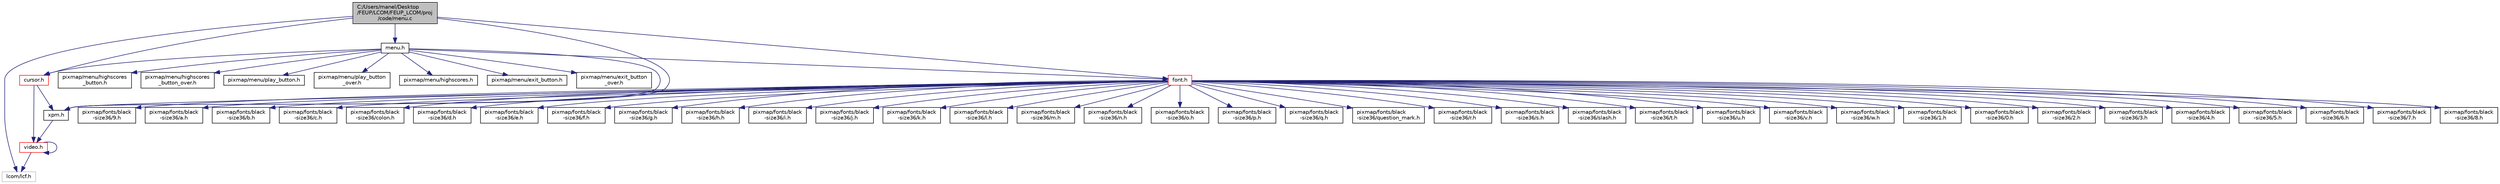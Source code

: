 digraph "C:/Users/manel/Desktop/FEUP/LCOM/FEUP_LCOM/proj/code/menu.c"
{
 // INTERACTIVE_SVG=YES
 // LATEX_PDF_SIZE
  bgcolor="transparent";
  edge [fontname="Helvetica",fontsize="10",labelfontname="Helvetica",labelfontsize="10"];
  node [fontname="Helvetica",fontsize="10",shape=record];
  Node0 [label="C:/Users/manel/Desktop\l/FEUP/LCOM/FEUP_LCOM/proj\l/code/menu.c",height=0.2,width=0.4,color="black", fillcolor="grey75", style="filled", fontcolor="black",tooltip=" "];
  Node0 -> Node1 [color="midnightblue",fontsize="10",style="solid",fontname="Helvetica"];
  Node1 [label="lcom/lcf.h",height=0.2,width=0.4,color="grey75",tooltip=" "];
  Node0 -> Node2 [color="midnightblue",fontsize="10",style="solid",fontname="Helvetica"];
  Node2 [label="menu.h",height=0.2,width=0.4,color="black",URL="$menu_8h.html",tooltip=" "];
  Node2 -> Node3 [color="midnightblue",fontsize="10",style="solid",fontname="Helvetica"];
  Node3 [label="xpm.h",height=0.2,width=0.4,color="black",URL="$xpm_8h.html",tooltip=" "];
  Node3 -> Node4 [color="midnightblue",fontsize="10",style="solid",fontname="Helvetica"];
  Node4 [label="video.h",height=0.2,width=0.4,color="red",URL="$video_8h.html",tooltip=" "];
  Node4 -> Node1 [color="midnightblue",fontsize="10",style="solid",fontname="Helvetica"];
  Node4 -> Node4 [color="midnightblue",fontsize="10",style="solid",fontname="Helvetica"];
  Node2 -> Node9 [color="midnightblue",fontsize="10",style="solid",fontname="Helvetica"];
  Node9 [label="font.h",height=0.2,width=0.4,color="red",URL="$font_8h.html",tooltip=" "];
  Node9 -> Node3 [color="midnightblue",fontsize="10",style="solid",fontname="Helvetica"];
  Node9 -> Node10 [color="midnightblue",fontsize="10",style="solid",fontname="Helvetica"];
  Node10 [label="pixmap/fonts/black\l-size36/1.h",height=0.2,width=0.4,color="black",URL="$black-size36_21_8h.html",tooltip=" "];
  Node9 -> Node11 [color="midnightblue",fontsize="10",style="solid",fontname="Helvetica"];
  Node11 [label="pixmap/fonts/black\l-size36/0.h",height=0.2,width=0.4,color="black",URL="$black-size36_20_8h.html",tooltip=" "];
  Node9 -> Node12 [color="midnightblue",fontsize="10",style="solid",fontname="Helvetica"];
  Node12 [label="pixmap/fonts/black\l-size36/2.h",height=0.2,width=0.4,color="black",URL="$black-size36_22_8h.html",tooltip=" "];
  Node9 -> Node13 [color="midnightblue",fontsize="10",style="solid",fontname="Helvetica"];
  Node13 [label="pixmap/fonts/black\l-size36/3.h",height=0.2,width=0.4,color="black",URL="$black-size36_23_8h.html",tooltip=" "];
  Node9 -> Node14 [color="midnightblue",fontsize="10",style="solid",fontname="Helvetica"];
  Node14 [label="pixmap/fonts/black\l-size36/4.h",height=0.2,width=0.4,color="black",URL="$black-size36_24_8h.html",tooltip=" "];
  Node9 -> Node15 [color="midnightblue",fontsize="10",style="solid",fontname="Helvetica"];
  Node15 [label="pixmap/fonts/black\l-size36/5.h",height=0.2,width=0.4,color="black",URL="$black-size36_25_8h.html",tooltip=" "];
  Node9 -> Node16 [color="midnightblue",fontsize="10",style="solid",fontname="Helvetica"];
  Node16 [label="pixmap/fonts/black\l-size36/6.h",height=0.2,width=0.4,color="black",URL="$black-size36_26_8h.html",tooltip=" "];
  Node9 -> Node17 [color="midnightblue",fontsize="10",style="solid",fontname="Helvetica"];
  Node17 [label="pixmap/fonts/black\l-size36/7.h",height=0.2,width=0.4,color="black",URL="$black-size36_27_8h.html",tooltip=" "];
  Node9 -> Node18 [color="midnightblue",fontsize="10",style="solid",fontname="Helvetica"];
  Node18 [label="pixmap/fonts/black\l-size36/8.h",height=0.2,width=0.4,color="black",URL="$black-size36_28_8h.html",tooltip=" "];
  Node9 -> Node19 [color="midnightblue",fontsize="10",style="solid",fontname="Helvetica"];
  Node19 [label="pixmap/fonts/black\l-size36/9.h",height=0.2,width=0.4,color="black",URL="$black-size36_29_8h.html",tooltip=" "];
  Node9 -> Node20 [color="midnightblue",fontsize="10",style="solid",fontname="Helvetica"];
  Node20 [label="pixmap/fonts/black\l-size36/a.h",height=0.2,width=0.4,color="black",URL="$black-size36_2a_8h.html",tooltip=" "];
  Node9 -> Node21 [color="midnightblue",fontsize="10",style="solid",fontname="Helvetica"];
  Node21 [label="pixmap/fonts/black\l-size36/b.h",height=0.2,width=0.4,color="black",URL="$fonts_2black-size36_2b_8h.html",tooltip=" "];
  Node9 -> Node22 [color="midnightblue",fontsize="10",style="solid",fontname="Helvetica"];
  Node22 [label="pixmap/fonts/black\l-size36/c.h",height=0.2,width=0.4,color="black",URL="$black-size36_2c_8h.html",tooltip=" "];
  Node9 -> Node23 [color="midnightblue",fontsize="10",style="solid",fontname="Helvetica"];
  Node23 [label="pixmap/fonts/black\l-size36/colon.h",height=0.2,width=0.4,color="black",URL="$black-size36_2colon_8h.html",tooltip=" "];
  Node9 -> Node24 [color="midnightblue",fontsize="10",style="solid",fontname="Helvetica"];
  Node24 [label="pixmap/fonts/black\l-size36/d.h",height=0.2,width=0.4,color="black",URL="$black-size36_2d_8h.html",tooltip=" "];
  Node9 -> Node25 [color="midnightblue",fontsize="10",style="solid",fontname="Helvetica"];
  Node25 [label="pixmap/fonts/black\l-size36/e.h",height=0.2,width=0.4,color="black",URL="$black-size36_2e_8h.html",tooltip=" "];
  Node9 -> Node26 [color="midnightblue",fontsize="10",style="solid",fontname="Helvetica"];
  Node26 [label="pixmap/fonts/black\l-size36/f.h",height=0.2,width=0.4,color="black",URL="$black-size36_2f_8h.html",tooltip=" "];
  Node9 -> Node27 [color="midnightblue",fontsize="10",style="solid",fontname="Helvetica"];
  Node27 [label="pixmap/fonts/black\l-size36/g.h",height=0.2,width=0.4,color="black",URL="$black-size36_2g_8h.html",tooltip=" "];
  Node9 -> Node28 [color="midnightblue",fontsize="10",style="solid",fontname="Helvetica"];
  Node28 [label="pixmap/fonts/black\l-size36/h.h",height=0.2,width=0.4,color="black",URL="$black-size36_2h_8h.html",tooltip=" "];
  Node9 -> Node29 [color="midnightblue",fontsize="10",style="solid",fontname="Helvetica"];
  Node29 [label="pixmap/fonts/black\l-size36/i.h",height=0.2,width=0.4,color="black",URL="$black-size36_2i_8h.html",tooltip=" "];
  Node9 -> Node30 [color="midnightblue",fontsize="10",style="solid",fontname="Helvetica"];
  Node30 [label="pixmap/fonts/black\l-size36/j.h",height=0.2,width=0.4,color="black",URL="$black-size36_2j_8h.html",tooltip=" "];
  Node9 -> Node31 [color="midnightblue",fontsize="10",style="solid",fontname="Helvetica"];
  Node31 [label="pixmap/fonts/black\l-size36/k.h",height=0.2,width=0.4,color="black",URL="$black-size36_2k_8h.html",tooltip=" "];
  Node9 -> Node32 [color="midnightblue",fontsize="10",style="solid",fontname="Helvetica"];
  Node32 [label="pixmap/fonts/black\l-size36/l.h",height=0.2,width=0.4,color="black",URL="$black-size36_2l_8h.html",tooltip=" "];
  Node9 -> Node33 [color="midnightblue",fontsize="10",style="solid",fontname="Helvetica"];
  Node33 [label="pixmap/fonts/black\l-size36/m.h",height=0.2,width=0.4,color="black",URL="$black-size36_2m_8h.html",tooltip=" "];
  Node9 -> Node34 [color="midnightblue",fontsize="10",style="solid",fontname="Helvetica"];
  Node34 [label="pixmap/fonts/black\l-size36/n.h",height=0.2,width=0.4,color="black",URL="$black-size36_2n_8h.html",tooltip=" "];
  Node9 -> Node35 [color="midnightblue",fontsize="10",style="solid",fontname="Helvetica"];
  Node35 [label="pixmap/fonts/black\l-size36/o.h",height=0.2,width=0.4,color="black",URL="$black-size36_2o_8h.html",tooltip=" "];
  Node9 -> Node36 [color="midnightblue",fontsize="10",style="solid",fontname="Helvetica"];
  Node36 [label="pixmap/fonts/black\l-size36/p.h",height=0.2,width=0.4,color="black",URL="$black-size36_2p_8h.html",tooltip=" "];
  Node9 -> Node37 [color="midnightblue",fontsize="10",style="solid",fontname="Helvetica"];
  Node37 [label="pixmap/fonts/black\l-size36/q.h",height=0.2,width=0.4,color="black",URL="$black-size36_2q_8h.html",tooltip=" "];
  Node9 -> Node38 [color="midnightblue",fontsize="10",style="solid",fontname="Helvetica"];
  Node38 [label="pixmap/fonts/black\l-size36/question_mark.h",height=0.2,width=0.4,color="black",URL="$black-size36_2question__mark_8h.html",tooltip=" "];
  Node9 -> Node39 [color="midnightblue",fontsize="10",style="solid",fontname="Helvetica"];
  Node39 [label="pixmap/fonts/black\l-size36/r.h",height=0.2,width=0.4,color="black",URL="$black-size36_2r_8h.html",tooltip=" "];
  Node9 -> Node40 [color="midnightblue",fontsize="10",style="solid",fontname="Helvetica"];
  Node40 [label="pixmap/fonts/black\l-size36/s.h",height=0.2,width=0.4,color="black",URL="$black-size36_2s_8h.html",tooltip=" "];
  Node9 -> Node41 [color="midnightblue",fontsize="10",style="solid",fontname="Helvetica"];
  Node41 [label="pixmap/fonts/black\l-size36/slash.h",height=0.2,width=0.4,color="black",URL="$black-size36_2slash_8h.html",tooltip=" "];
  Node9 -> Node42 [color="midnightblue",fontsize="10",style="solid",fontname="Helvetica"];
  Node42 [label="pixmap/fonts/black\l-size36/t.h",height=0.2,width=0.4,color="black",URL="$black-size36_2t_8h.html",tooltip=" "];
  Node9 -> Node43 [color="midnightblue",fontsize="10",style="solid",fontname="Helvetica"];
  Node43 [label="pixmap/fonts/black\l-size36/u.h",height=0.2,width=0.4,color="black",URL="$black-size36_2u_8h.html",tooltip=" "];
  Node9 -> Node44 [color="midnightblue",fontsize="10",style="solid",fontname="Helvetica"];
  Node44 [label="pixmap/fonts/black\l-size36/v.h",height=0.2,width=0.4,color="black",URL="$black-size36_2v_8h.html",tooltip=" "];
  Node9 -> Node45 [color="midnightblue",fontsize="10",style="solid",fontname="Helvetica"];
  Node45 [label="pixmap/fonts/black\l-size36/w.h",height=0.2,width=0.4,color="black",URL="$black-size36_2w_8h.html",tooltip=" "];
  Node2 -> Node89 [color="midnightblue",fontsize="10",style="solid",fontname="Helvetica"];
  Node89 [label="cursor.h",height=0.2,width=0.4,color="red",URL="$cursor_8h.html",tooltip=" "];
  Node89 -> Node3 [color="midnightblue",fontsize="10",style="solid",fontname="Helvetica"];
  Node89 -> Node4 [color="midnightblue",fontsize="10",style="solid",fontname="Helvetica"];
  Node2 -> Node91 [color="midnightblue",fontsize="10",style="solid",fontname="Helvetica"];
  Node91 [label="pixmap/menu/exit_button.h",height=0.2,width=0.4,color="black",URL="$exit__button_8h.html",tooltip=" "];
  Node2 -> Node92 [color="midnightblue",fontsize="10",style="solid",fontname="Helvetica"];
  Node92 [label="pixmap/menu/exit_button\l_over.h",height=0.2,width=0.4,color="black",URL="$exit__button__over_8h.html",tooltip=" "];
  Node2 -> Node93 [color="midnightblue",fontsize="10",style="solid",fontname="Helvetica"];
  Node93 [label="pixmap/menu/highscores\l_button.h",height=0.2,width=0.4,color="black",URL="$highscores__button_8h.html",tooltip=" "];
  Node2 -> Node94 [color="midnightblue",fontsize="10",style="solid",fontname="Helvetica"];
  Node94 [label="pixmap/menu/highscores\l_button_over.h",height=0.2,width=0.4,color="black",URL="$highscores__button__over_8h.html",tooltip=" "];
  Node2 -> Node95 [color="midnightblue",fontsize="10",style="solid",fontname="Helvetica"];
  Node95 [label="pixmap/menu/play_button.h",height=0.2,width=0.4,color="black",URL="$menu_2play__button_8h.html",tooltip=" "];
  Node2 -> Node96 [color="midnightblue",fontsize="10",style="solid",fontname="Helvetica"];
  Node96 [label="pixmap/menu/play_button\l_over.h",height=0.2,width=0.4,color="black",URL="$play__button__over_8h.html",tooltip=" "];
  Node2 -> Node97 [color="midnightblue",fontsize="10",style="solid",fontname="Helvetica"];
  Node97 [label="pixmap/menu/highscores.h",height=0.2,width=0.4,color="black",URL="$highscores_8h.html",tooltip=" "];
  Node0 -> Node3 [color="midnightblue",fontsize="10",style="solid",fontname="Helvetica"];
  Node0 -> Node9 [color="midnightblue",fontsize="10",style="solid",fontname="Helvetica"];
  Node0 -> Node89 [color="midnightblue",fontsize="10",style="solid",fontname="Helvetica"];
}
